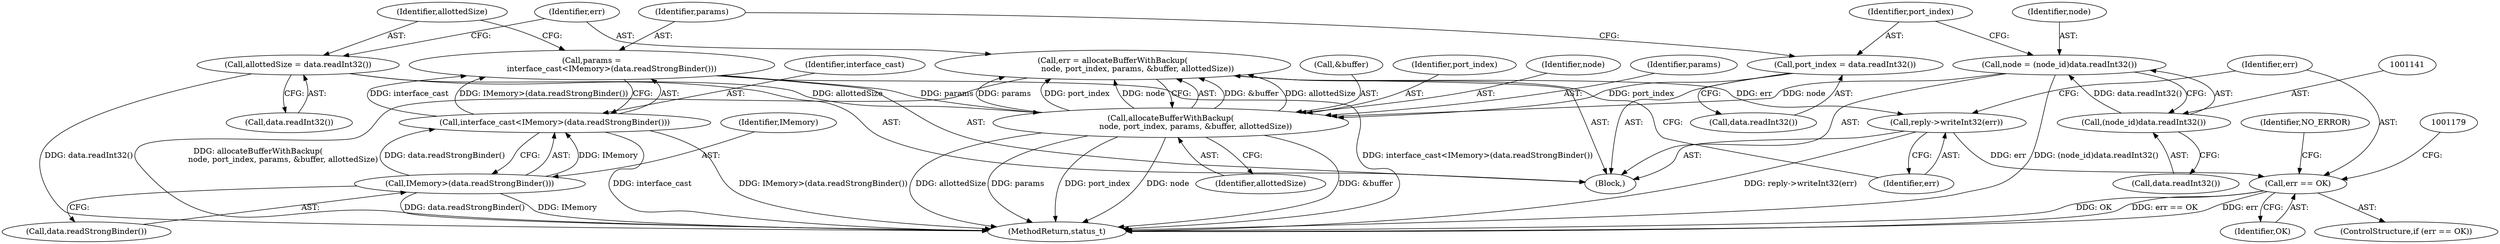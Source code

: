 digraph "0_Android_0bb5ced60304da7f61478ffd359e7ba65d72f181@API" {
"1001161" [label="(Call,err = allocateBufferWithBackup(\n                    node, port_index, params, &buffer, allottedSize))"];
"1001163" [label="(Call,allocateBufferWithBackup(\n                    node, port_index, params, &buffer, allottedSize))"];
"1001138" [label="(Call,node = (node_id)data.readInt32())"];
"1001140" [label="(Call,(node_id)data.readInt32())"];
"1001144" [label="(Call,port_index = data.readInt32())"];
"1001148" [label="(Call,params =\n                interface_cast<IMemory>(data.readStrongBinder()))"];
"1001150" [label="(Call,interface_cast<IMemory>(data.readStrongBinder()))"];
"1001152" [label="(Call,IMemory>(data.readStrongBinder()))"];
"1001156" [label="(Call,allottedSize = data.readInt32())"];
"1001170" [label="(Call,reply->writeInt32(err))"];
"1001173" [label="(Call,err == OK)"];
"1001173" [label="(Call,err == OK)"];
"1001167" [label="(Call,&buffer)"];
"1001337" [label="(MethodReturn,status_t)"];
"1001156" [label="(Call,allottedSize = data.readInt32())"];
"1001157" [label="(Identifier,allottedSize)"];
"1001150" [label="(Call,interface_cast<IMemory>(data.readStrongBinder()))"];
"1001161" [label="(Call,err = allocateBufferWithBackup(\n                    node, port_index, params, &buffer, allottedSize))"];
"1001140" [label="(Call,(node_id)data.readInt32())"];
"1001132" [label="(Block,)"];
"1001151" [label="(Identifier,interface_cast)"];
"1001148" [label="(Call,params =\n                interface_cast<IMemory>(data.readStrongBinder()))"];
"1001162" [label="(Identifier,err)"];
"1001146" [label="(Call,data.readInt32())"];
"1001152" [label="(Call,IMemory>(data.readStrongBinder()))"];
"1001182" [label="(Identifier,NO_ERROR)"];
"1001165" [label="(Identifier,port_index)"];
"1001138" [label="(Call,node = (node_id)data.readInt32())"];
"1001158" [label="(Call,data.readInt32())"];
"1001164" [label="(Identifier,node)"];
"1001174" [label="(Identifier,err)"];
"1001149" [label="(Identifier,params)"];
"1001170" [label="(Call,reply->writeInt32(err))"];
"1001145" [label="(Identifier,port_index)"];
"1001166" [label="(Identifier,params)"];
"1001169" [label="(Identifier,allottedSize)"];
"1001154" [label="(Call,data.readStrongBinder())"];
"1001172" [label="(ControlStructure,if (err == OK))"];
"1001175" [label="(Identifier,OK)"];
"1001139" [label="(Identifier,node)"];
"1001163" [label="(Call,allocateBufferWithBackup(\n                    node, port_index, params, &buffer, allottedSize))"];
"1001144" [label="(Call,port_index = data.readInt32())"];
"1001171" [label="(Identifier,err)"];
"1001153" [label="(Identifier,IMemory)"];
"1001142" [label="(Call,data.readInt32())"];
"1001161" -> "1001132"  [label="AST: "];
"1001161" -> "1001163"  [label="CFG: "];
"1001162" -> "1001161"  [label="AST: "];
"1001163" -> "1001161"  [label="AST: "];
"1001171" -> "1001161"  [label="CFG: "];
"1001161" -> "1001337"  [label="DDG: allocateBufferWithBackup(\n                    node, port_index, params, &buffer, allottedSize)"];
"1001163" -> "1001161"  [label="DDG: &buffer"];
"1001163" -> "1001161"  [label="DDG: allottedSize"];
"1001163" -> "1001161"  [label="DDG: params"];
"1001163" -> "1001161"  [label="DDG: port_index"];
"1001163" -> "1001161"  [label="DDG: node"];
"1001161" -> "1001170"  [label="DDG: err"];
"1001163" -> "1001169"  [label="CFG: "];
"1001164" -> "1001163"  [label="AST: "];
"1001165" -> "1001163"  [label="AST: "];
"1001166" -> "1001163"  [label="AST: "];
"1001167" -> "1001163"  [label="AST: "];
"1001169" -> "1001163"  [label="AST: "];
"1001163" -> "1001337"  [label="DDG: params"];
"1001163" -> "1001337"  [label="DDG: port_index"];
"1001163" -> "1001337"  [label="DDG: node"];
"1001163" -> "1001337"  [label="DDG: &buffer"];
"1001163" -> "1001337"  [label="DDG: allottedSize"];
"1001138" -> "1001163"  [label="DDG: node"];
"1001144" -> "1001163"  [label="DDG: port_index"];
"1001148" -> "1001163"  [label="DDG: params"];
"1001156" -> "1001163"  [label="DDG: allottedSize"];
"1001138" -> "1001132"  [label="AST: "];
"1001138" -> "1001140"  [label="CFG: "];
"1001139" -> "1001138"  [label="AST: "];
"1001140" -> "1001138"  [label="AST: "];
"1001145" -> "1001138"  [label="CFG: "];
"1001138" -> "1001337"  [label="DDG: (node_id)data.readInt32()"];
"1001140" -> "1001138"  [label="DDG: data.readInt32()"];
"1001140" -> "1001142"  [label="CFG: "];
"1001141" -> "1001140"  [label="AST: "];
"1001142" -> "1001140"  [label="AST: "];
"1001144" -> "1001132"  [label="AST: "];
"1001144" -> "1001146"  [label="CFG: "];
"1001145" -> "1001144"  [label="AST: "];
"1001146" -> "1001144"  [label="AST: "];
"1001149" -> "1001144"  [label="CFG: "];
"1001148" -> "1001132"  [label="AST: "];
"1001148" -> "1001150"  [label="CFG: "];
"1001149" -> "1001148"  [label="AST: "];
"1001150" -> "1001148"  [label="AST: "];
"1001157" -> "1001148"  [label="CFG: "];
"1001148" -> "1001337"  [label="DDG: interface_cast<IMemory>(data.readStrongBinder())"];
"1001150" -> "1001148"  [label="DDG: interface_cast"];
"1001150" -> "1001148"  [label="DDG: IMemory>(data.readStrongBinder())"];
"1001150" -> "1001152"  [label="CFG: "];
"1001151" -> "1001150"  [label="AST: "];
"1001152" -> "1001150"  [label="AST: "];
"1001150" -> "1001337"  [label="DDG: interface_cast"];
"1001150" -> "1001337"  [label="DDG: IMemory>(data.readStrongBinder())"];
"1001152" -> "1001150"  [label="DDG: IMemory"];
"1001152" -> "1001150"  [label="DDG: data.readStrongBinder()"];
"1001152" -> "1001154"  [label="CFG: "];
"1001153" -> "1001152"  [label="AST: "];
"1001154" -> "1001152"  [label="AST: "];
"1001152" -> "1001337"  [label="DDG: data.readStrongBinder()"];
"1001152" -> "1001337"  [label="DDG: IMemory"];
"1001156" -> "1001132"  [label="AST: "];
"1001156" -> "1001158"  [label="CFG: "];
"1001157" -> "1001156"  [label="AST: "];
"1001158" -> "1001156"  [label="AST: "];
"1001162" -> "1001156"  [label="CFG: "];
"1001156" -> "1001337"  [label="DDG: data.readInt32()"];
"1001170" -> "1001132"  [label="AST: "];
"1001170" -> "1001171"  [label="CFG: "];
"1001171" -> "1001170"  [label="AST: "];
"1001174" -> "1001170"  [label="CFG: "];
"1001170" -> "1001337"  [label="DDG: reply->writeInt32(err)"];
"1001170" -> "1001173"  [label="DDG: err"];
"1001173" -> "1001172"  [label="AST: "];
"1001173" -> "1001175"  [label="CFG: "];
"1001174" -> "1001173"  [label="AST: "];
"1001175" -> "1001173"  [label="AST: "];
"1001179" -> "1001173"  [label="CFG: "];
"1001182" -> "1001173"  [label="CFG: "];
"1001173" -> "1001337"  [label="DDG: OK"];
"1001173" -> "1001337"  [label="DDG: err == OK"];
"1001173" -> "1001337"  [label="DDG: err"];
}
